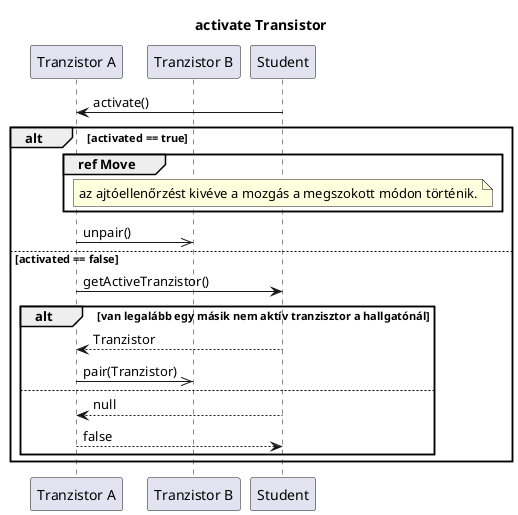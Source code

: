 @startuml activate

Title activate Transistor

Participant "Tranzistor A" as tranz
participant "Tranzistor B" as tranz2
Participant Student as h

h->tranz : activate()

alt activated == true

    group ref Move
        note over h : az ajtóellenőrzést kivéve a mozgás a megszokott módon történik.
    end

    tranz->>tranz2 : unpair()
else activated == false
    'Ez hogyan legyen pontosan?'
    tranz->h : getActiveTranzistor()
    alt van legalább egy másik nem aktív tranzisztor a hallgatónál
        h-->tranz : Tranzistor

        tranz->>tranz2 : pair(Tranzistor)
    else
        h-->tranz : null
        tranz-->h : false
    end

end

@enduml

'---------------------------------------------'

@startuml place

title A tranzisztor elhelyezése

Participant "Tranzistor" as tranz1
Participant "Pair of Tranzistor" as tranz2
participant Student as h

group ref tárgyletétel
note over h : a hallgató tranzisztort dob el:\n erről a setLocation(Room) függvényen keresztül értesül a Tranzisztor
end

alt pair != null
    alt tranz2.location != null
        tranz2-->tranz1 : true
        tranz1->>tranz2 : unpair()
        note over tranz1 : az unpair() a pár mindkét tagját deaktiválja
    else
        tranz2-->tranz1 : false
    end
end

@enduml